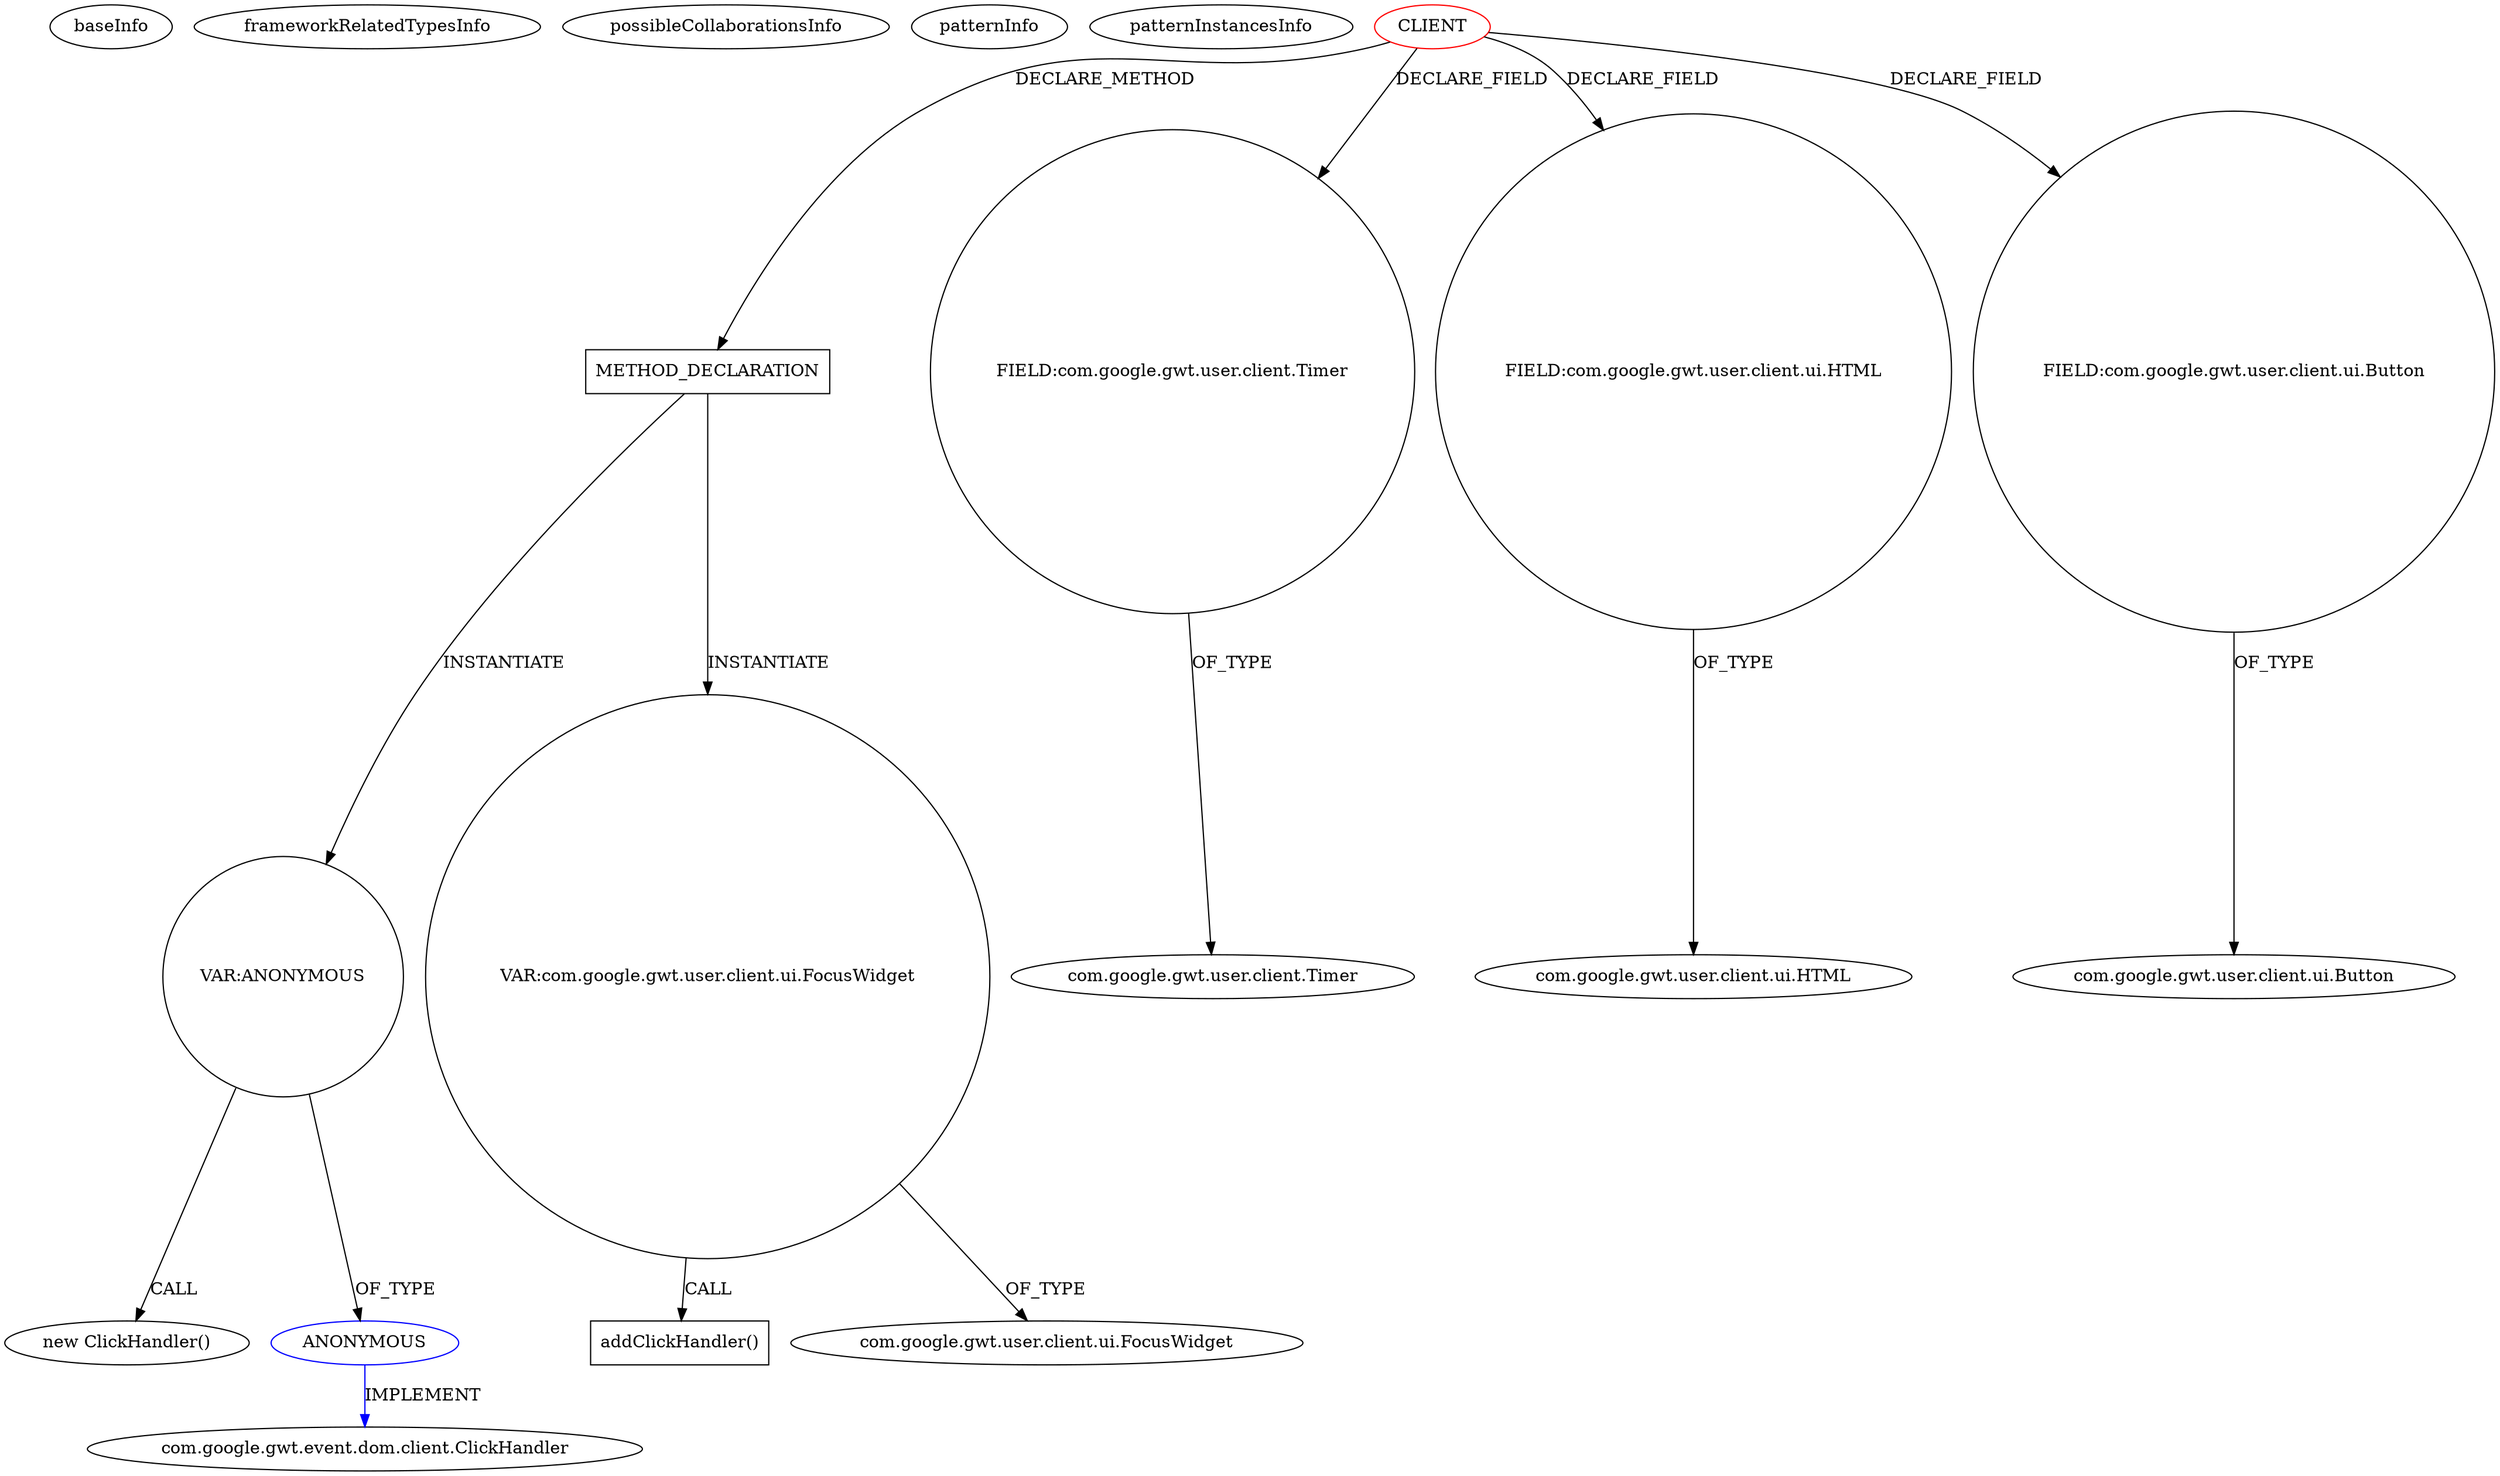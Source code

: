 digraph {
baseInfo[graphId=98,category="pattern",isAnonymous=false,possibleRelation=false]
frameworkRelatedTypesInfo[]
possibleCollaborationsInfo[]
patternInfo[frequency=2.0,patternRootClient=0]
patternInstancesInfo[0="xephoid-YS~/xephoid-YS/YS-master/src/com/ionmarkgames/ys/client/ui/MessagePanel.java~MessagePanel~4697",1="WSDOT-WSDOT-Search-GWT~/WSDOT-WSDOT-Search-GWT/WSDOT-Search-GWT-master/src/gov/wa/wsdot/search/client/SearchWidget.java~SearchWidget~449"]
26[label="new ClickHandler()",vertexType="CONSTRUCTOR_CALL",isFrameworkType=false]
27[label="VAR:ANONYMOUS",vertexType="VARIABLE_EXPRESION",isFrameworkType=false,shape=circle]
28[label="ANONYMOUS",vertexType="REFERENCE_ANONYMOUS_DECLARATION",isFrameworkType=false,color=blue]
16[label="METHOD_DECLARATION",vertexType="CLIENT_METHOD_DECLARATION",isFrameworkType=false,shape=box]
0[label="CLIENT",vertexType="ROOT_CLIENT_CLASS_DECLARATION",isFrameworkType=false,color=red]
6[label="FIELD:com.google.gwt.user.client.Timer",vertexType="FIELD_DECLARATION",isFrameworkType=false,shape=circle]
2[label="FIELD:com.google.gwt.user.client.ui.HTML",vertexType="FIELD_DECLARATION",isFrameworkType=false,shape=circle]
4[label="FIELD:com.google.gwt.user.client.ui.Button",vertexType="FIELD_DECLARATION",isFrameworkType=false,shape=circle]
29[label="com.google.gwt.event.dom.client.ClickHandler",vertexType="FRAMEWORK_INTERFACE_TYPE",isFrameworkType=false]
7[label="com.google.gwt.user.client.Timer",vertexType="FRAMEWORK_CLASS_TYPE",isFrameworkType=false]
3[label="com.google.gwt.user.client.ui.HTML",vertexType="FRAMEWORK_CLASS_TYPE",isFrameworkType=false]
5[label="com.google.gwt.user.client.ui.Button",vertexType="FRAMEWORK_CLASS_TYPE",isFrameworkType=false]
23[label="VAR:com.google.gwt.user.client.ui.FocusWidget",vertexType="VARIABLE_EXPRESION",isFrameworkType=false,shape=circle]
24[label="addClickHandler()",vertexType="INSIDE_CALL",isFrameworkType=false,shape=box]
25[label="com.google.gwt.user.client.ui.FocusWidget",vertexType="FRAMEWORK_CLASS_TYPE",isFrameworkType=false]
28->29[label="IMPLEMENT",color=blue]
16->23[label="INSTANTIATE"]
16->27[label="INSTANTIATE"]
23->24[label="CALL"]
0->6[label="DECLARE_FIELD"]
0->2[label="DECLARE_FIELD"]
0->4[label="DECLARE_FIELD"]
27->28[label="OF_TYPE"]
0->16[label="DECLARE_METHOD"]
27->26[label="CALL"]
6->7[label="OF_TYPE"]
2->3[label="OF_TYPE"]
23->25[label="OF_TYPE"]
4->5[label="OF_TYPE"]
}
